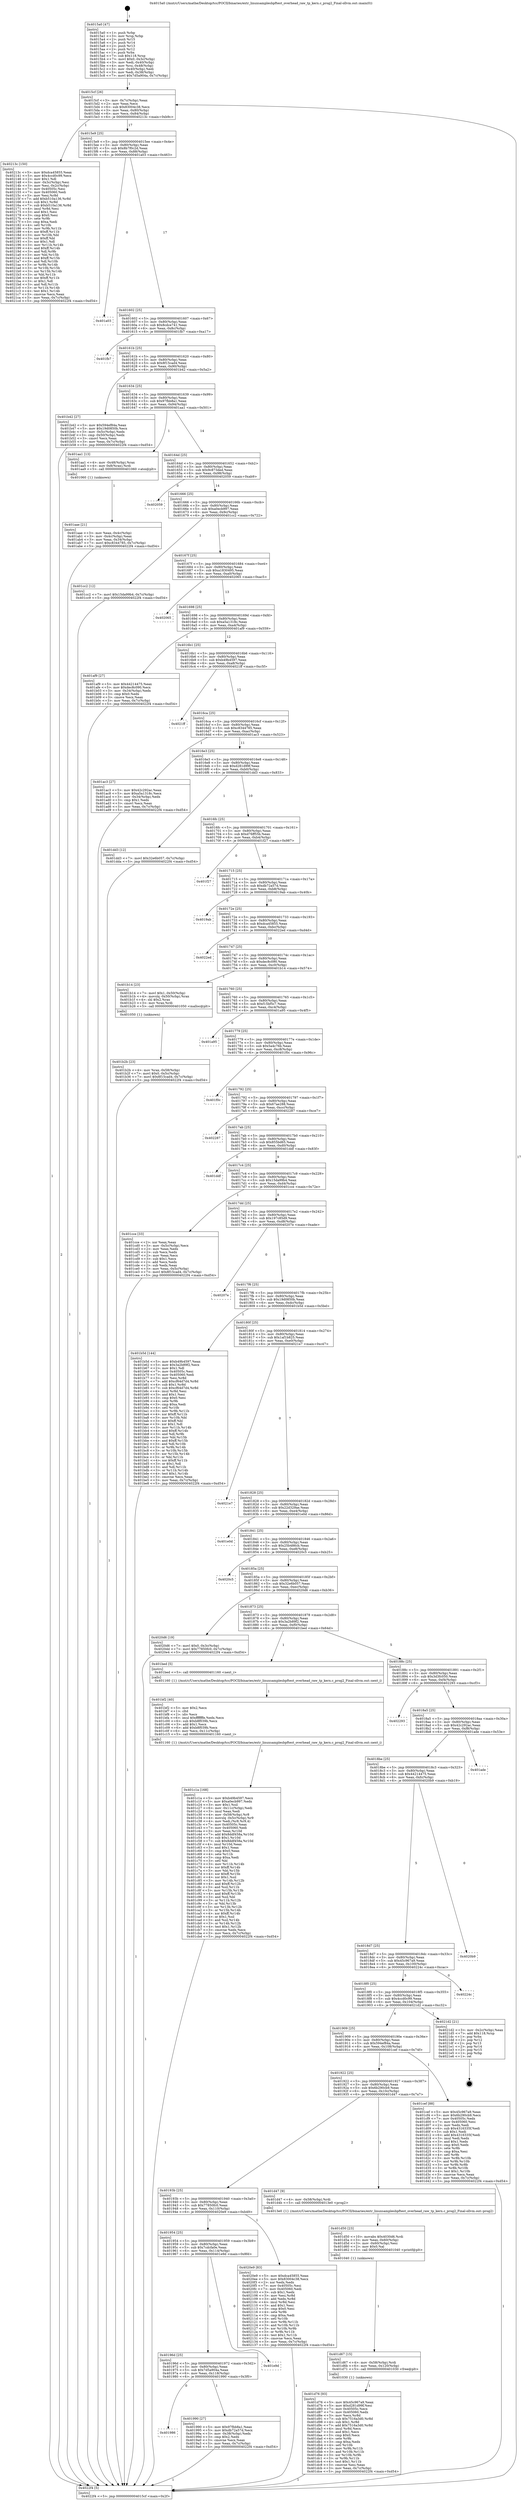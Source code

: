 digraph "0x4015a0" {
  label = "0x4015a0 (/mnt/c/Users/mathe/Desktop/tcc/POCII/binaries/extr_linuxsamplesbpftest_overhead_raw_tp_kern.c_prog2_Final-ollvm.out::main(0))"
  labelloc = "t"
  node[shape=record]

  Entry [label="",width=0.3,height=0.3,shape=circle,fillcolor=black,style=filled]
  "0x4015cf" [label="{
     0x4015cf [26]\l
     | [instrs]\l
     &nbsp;&nbsp;0x4015cf \<+3\>: mov -0x7c(%rbp),%eax\l
     &nbsp;&nbsp;0x4015d2 \<+2\>: mov %eax,%ecx\l
     &nbsp;&nbsp;0x4015d4 \<+6\>: sub $0x83004c38,%ecx\l
     &nbsp;&nbsp;0x4015da \<+3\>: mov %eax,-0x80(%rbp)\l
     &nbsp;&nbsp;0x4015dd \<+6\>: mov %ecx,-0x84(%rbp)\l
     &nbsp;&nbsp;0x4015e3 \<+6\>: je 000000000040213c \<main+0xb9c\>\l
  }"]
  "0x40213c" [label="{
     0x40213c [150]\l
     | [instrs]\l
     &nbsp;&nbsp;0x40213c \<+5\>: mov $0xdca45855,%eax\l
     &nbsp;&nbsp;0x402141 \<+5\>: mov $0x4ccd0c99,%ecx\l
     &nbsp;&nbsp;0x402146 \<+2\>: mov $0x1,%dl\l
     &nbsp;&nbsp;0x402148 \<+3\>: mov -0x3c(%rbp),%esi\l
     &nbsp;&nbsp;0x40214b \<+3\>: mov %esi,-0x2c(%rbp)\l
     &nbsp;&nbsp;0x40214e \<+7\>: mov 0x40505c,%esi\l
     &nbsp;&nbsp;0x402155 \<+7\>: mov 0x405060,%edi\l
     &nbsp;&nbsp;0x40215c \<+3\>: mov %esi,%r8d\l
     &nbsp;&nbsp;0x40215f \<+7\>: add $0xb510a136,%r8d\l
     &nbsp;&nbsp;0x402166 \<+4\>: sub $0x1,%r8d\l
     &nbsp;&nbsp;0x40216a \<+7\>: sub $0xb510a136,%r8d\l
     &nbsp;&nbsp;0x402171 \<+4\>: imul %r8d,%esi\l
     &nbsp;&nbsp;0x402175 \<+3\>: and $0x1,%esi\l
     &nbsp;&nbsp;0x402178 \<+3\>: cmp $0x0,%esi\l
     &nbsp;&nbsp;0x40217b \<+4\>: sete %r9b\l
     &nbsp;&nbsp;0x40217f \<+3\>: cmp $0xa,%edi\l
     &nbsp;&nbsp;0x402182 \<+4\>: setl %r10b\l
     &nbsp;&nbsp;0x402186 \<+3\>: mov %r9b,%r11b\l
     &nbsp;&nbsp;0x402189 \<+4\>: xor $0xff,%r11b\l
     &nbsp;&nbsp;0x40218d \<+3\>: mov %r10b,%bl\l
     &nbsp;&nbsp;0x402190 \<+3\>: xor $0xff,%bl\l
     &nbsp;&nbsp;0x402193 \<+3\>: xor $0x1,%dl\l
     &nbsp;&nbsp;0x402196 \<+3\>: mov %r11b,%r14b\l
     &nbsp;&nbsp;0x402199 \<+4\>: and $0xff,%r14b\l
     &nbsp;&nbsp;0x40219d \<+3\>: and %dl,%r9b\l
     &nbsp;&nbsp;0x4021a0 \<+3\>: mov %bl,%r15b\l
     &nbsp;&nbsp;0x4021a3 \<+4\>: and $0xff,%r15b\l
     &nbsp;&nbsp;0x4021a7 \<+3\>: and %dl,%r10b\l
     &nbsp;&nbsp;0x4021aa \<+3\>: or %r9b,%r14b\l
     &nbsp;&nbsp;0x4021ad \<+3\>: or %r10b,%r15b\l
     &nbsp;&nbsp;0x4021b0 \<+3\>: xor %r15b,%r14b\l
     &nbsp;&nbsp;0x4021b3 \<+3\>: or %bl,%r11b\l
     &nbsp;&nbsp;0x4021b6 \<+4\>: xor $0xff,%r11b\l
     &nbsp;&nbsp;0x4021ba \<+3\>: or $0x1,%dl\l
     &nbsp;&nbsp;0x4021bd \<+3\>: and %dl,%r11b\l
     &nbsp;&nbsp;0x4021c0 \<+3\>: or %r11b,%r14b\l
     &nbsp;&nbsp;0x4021c3 \<+4\>: test $0x1,%r14b\l
     &nbsp;&nbsp;0x4021c7 \<+3\>: cmovne %ecx,%eax\l
     &nbsp;&nbsp;0x4021ca \<+3\>: mov %eax,-0x7c(%rbp)\l
     &nbsp;&nbsp;0x4021cd \<+5\>: jmp 00000000004022f4 \<main+0xd54\>\l
  }"]
  "0x4015e9" [label="{
     0x4015e9 [25]\l
     | [instrs]\l
     &nbsp;&nbsp;0x4015e9 \<+5\>: jmp 00000000004015ee \<main+0x4e\>\l
     &nbsp;&nbsp;0x4015ee \<+3\>: mov -0x80(%rbp),%eax\l
     &nbsp;&nbsp;0x4015f1 \<+5\>: sub $0x8b7f0c2d,%eax\l
     &nbsp;&nbsp;0x4015f6 \<+6\>: mov %eax,-0x88(%rbp)\l
     &nbsp;&nbsp;0x4015fc \<+6\>: je 0000000000401a03 \<main+0x463\>\l
  }"]
  Exit [label="",width=0.3,height=0.3,shape=circle,fillcolor=black,style=filled,peripheries=2]
  "0x401a03" [label="{
     0x401a03\l
  }", style=dashed]
  "0x401602" [label="{
     0x401602 [25]\l
     | [instrs]\l
     &nbsp;&nbsp;0x401602 \<+5\>: jmp 0000000000401607 \<main+0x67\>\l
     &nbsp;&nbsp;0x401607 \<+3\>: mov -0x80(%rbp),%eax\l
     &nbsp;&nbsp;0x40160a \<+5\>: sub $0x8cdce741,%eax\l
     &nbsp;&nbsp;0x40160f \<+6\>: mov %eax,-0x8c(%rbp)\l
     &nbsp;&nbsp;0x401615 \<+6\>: je 0000000000401fb7 \<main+0xa17\>\l
  }"]
  "0x401d76" [label="{
     0x401d76 [93]\l
     | [instrs]\l
     &nbsp;&nbsp;0x401d76 \<+5\>: mov $0x45c967a9,%eax\l
     &nbsp;&nbsp;0x401d7b \<+5\>: mov $0xd281d99f,%esi\l
     &nbsp;&nbsp;0x401d80 \<+7\>: mov 0x40505c,%ecx\l
     &nbsp;&nbsp;0x401d87 \<+7\>: mov 0x405060,%edx\l
     &nbsp;&nbsp;0x401d8e \<+3\>: mov %ecx,%r8d\l
     &nbsp;&nbsp;0x401d91 \<+7\>: sub $0x7516a3d0,%r8d\l
     &nbsp;&nbsp;0x401d98 \<+4\>: sub $0x1,%r8d\l
     &nbsp;&nbsp;0x401d9c \<+7\>: add $0x7516a3d0,%r8d\l
     &nbsp;&nbsp;0x401da3 \<+4\>: imul %r8d,%ecx\l
     &nbsp;&nbsp;0x401da7 \<+3\>: and $0x1,%ecx\l
     &nbsp;&nbsp;0x401daa \<+3\>: cmp $0x0,%ecx\l
     &nbsp;&nbsp;0x401dad \<+4\>: sete %r9b\l
     &nbsp;&nbsp;0x401db1 \<+3\>: cmp $0xa,%edx\l
     &nbsp;&nbsp;0x401db4 \<+4\>: setl %r10b\l
     &nbsp;&nbsp;0x401db8 \<+3\>: mov %r9b,%r11b\l
     &nbsp;&nbsp;0x401dbb \<+3\>: and %r10b,%r11b\l
     &nbsp;&nbsp;0x401dbe \<+3\>: xor %r10b,%r9b\l
     &nbsp;&nbsp;0x401dc1 \<+3\>: or %r9b,%r11b\l
     &nbsp;&nbsp;0x401dc4 \<+4\>: test $0x1,%r11b\l
     &nbsp;&nbsp;0x401dc8 \<+3\>: cmovne %esi,%eax\l
     &nbsp;&nbsp;0x401dcb \<+3\>: mov %eax,-0x7c(%rbp)\l
     &nbsp;&nbsp;0x401dce \<+5\>: jmp 00000000004022f4 \<main+0xd54\>\l
  }"]
  "0x401fb7" [label="{
     0x401fb7\l
  }", style=dashed]
  "0x40161b" [label="{
     0x40161b [25]\l
     | [instrs]\l
     &nbsp;&nbsp;0x40161b \<+5\>: jmp 0000000000401620 \<main+0x80\>\l
     &nbsp;&nbsp;0x401620 \<+3\>: mov -0x80(%rbp),%eax\l
     &nbsp;&nbsp;0x401623 \<+5\>: sub $0x8f15cad4,%eax\l
     &nbsp;&nbsp;0x401628 \<+6\>: mov %eax,-0x90(%rbp)\l
     &nbsp;&nbsp;0x40162e \<+6\>: je 0000000000401b42 \<main+0x5a2\>\l
  }"]
  "0x401d67" [label="{
     0x401d67 [15]\l
     | [instrs]\l
     &nbsp;&nbsp;0x401d67 \<+4\>: mov -0x58(%rbp),%rdi\l
     &nbsp;&nbsp;0x401d6b \<+6\>: mov %eax,-0x120(%rbp)\l
     &nbsp;&nbsp;0x401d71 \<+5\>: call 0000000000401030 \<free@plt\>\l
     | [calls]\l
     &nbsp;&nbsp;0x401030 \{1\} (unknown)\l
  }"]
  "0x401b42" [label="{
     0x401b42 [27]\l
     | [instrs]\l
     &nbsp;&nbsp;0x401b42 \<+5\>: mov $0x594ef84a,%eax\l
     &nbsp;&nbsp;0x401b47 \<+5\>: mov $0x19d0850b,%ecx\l
     &nbsp;&nbsp;0x401b4c \<+3\>: mov -0x5c(%rbp),%edx\l
     &nbsp;&nbsp;0x401b4f \<+3\>: cmp -0x50(%rbp),%edx\l
     &nbsp;&nbsp;0x401b52 \<+3\>: cmovl %ecx,%eax\l
     &nbsp;&nbsp;0x401b55 \<+3\>: mov %eax,-0x7c(%rbp)\l
     &nbsp;&nbsp;0x401b58 \<+5\>: jmp 00000000004022f4 \<main+0xd54\>\l
  }"]
  "0x401634" [label="{
     0x401634 [25]\l
     | [instrs]\l
     &nbsp;&nbsp;0x401634 \<+5\>: jmp 0000000000401639 \<main+0x99\>\l
     &nbsp;&nbsp;0x401639 \<+3\>: mov -0x80(%rbp),%eax\l
     &nbsp;&nbsp;0x40163c \<+5\>: sub $0x97fbb8a1,%eax\l
     &nbsp;&nbsp;0x401641 \<+6\>: mov %eax,-0x94(%rbp)\l
     &nbsp;&nbsp;0x401647 \<+6\>: je 0000000000401aa1 \<main+0x501\>\l
  }"]
  "0x401d50" [label="{
     0x401d50 [23]\l
     | [instrs]\l
     &nbsp;&nbsp;0x401d50 \<+10\>: movabs $0x4030d6,%rdi\l
     &nbsp;&nbsp;0x401d5a \<+3\>: mov %eax,-0x60(%rbp)\l
     &nbsp;&nbsp;0x401d5d \<+3\>: mov -0x60(%rbp),%esi\l
     &nbsp;&nbsp;0x401d60 \<+2\>: mov $0x0,%al\l
     &nbsp;&nbsp;0x401d62 \<+5\>: call 0000000000401040 \<printf@plt\>\l
     | [calls]\l
     &nbsp;&nbsp;0x401040 \{1\} (unknown)\l
  }"]
  "0x401aa1" [label="{
     0x401aa1 [13]\l
     | [instrs]\l
     &nbsp;&nbsp;0x401aa1 \<+4\>: mov -0x48(%rbp),%rax\l
     &nbsp;&nbsp;0x401aa5 \<+4\>: mov 0x8(%rax),%rdi\l
     &nbsp;&nbsp;0x401aa9 \<+5\>: call 0000000000401060 \<atoi@plt\>\l
     | [calls]\l
     &nbsp;&nbsp;0x401060 \{1\} (unknown)\l
  }"]
  "0x40164d" [label="{
     0x40164d [25]\l
     | [instrs]\l
     &nbsp;&nbsp;0x40164d \<+5\>: jmp 0000000000401652 \<main+0xb2\>\l
     &nbsp;&nbsp;0x401652 \<+3\>: mov -0x80(%rbp),%eax\l
     &nbsp;&nbsp;0x401655 \<+5\>: sub $0x9c873ded,%eax\l
     &nbsp;&nbsp;0x40165a \<+6\>: mov %eax,-0x98(%rbp)\l
     &nbsp;&nbsp;0x401660 \<+6\>: je 0000000000402059 \<main+0xab9\>\l
  }"]
  "0x401c1a" [label="{
     0x401c1a [168]\l
     | [instrs]\l
     &nbsp;&nbsp;0x401c1a \<+5\>: mov $0xb49b4597,%ecx\l
     &nbsp;&nbsp;0x401c1f \<+5\>: mov $0xa0ecb997,%edx\l
     &nbsp;&nbsp;0x401c24 \<+3\>: mov $0x1,%sil\l
     &nbsp;&nbsp;0x401c27 \<+6\>: mov -0x11c(%rbp),%edi\l
     &nbsp;&nbsp;0x401c2d \<+3\>: imul %eax,%edi\l
     &nbsp;&nbsp;0x401c30 \<+4\>: mov -0x58(%rbp),%r8\l
     &nbsp;&nbsp;0x401c34 \<+4\>: movslq -0x5c(%rbp),%r9\l
     &nbsp;&nbsp;0x401c38 \<+4\>: mov %edi,(%r8,%r9,4)\l
     &nbsp;&nbsp;0x401c3c \<+7\>: mov 0x40505c,%eax\l
     &nbsp;&nbsp;0x401c43 \<+7\>: mov 0x405060,%edi\l
     &nbsp;&nbsp;0x401c4a \<+3\>: mov %eax,%r10d\l
     &nbsp;&nbsp;0x401c4d \<+7\>: add $0x8ddf458a,%r10d\l
     &nbsp;&nbsp;0x401c54 \<+4\>: sub $0x1,%r10d\l
     &nbsp;&nbsp;0x401c58 \<+7\>: sub $0x8ddf458a,%r10d\l
     &nbsp;&nbsp;0x401c5f \<+4\>: imul %r10d,%eax\l
     &nbsp;&nbsp;0x401c63 \<+3\>: and $0x1,%eax\l
     &nbsp;&nbsp;0x401c66 \<+3\>: cmp $0x0,%eax\l
     &nbsp;&nbsp;0x401c69 \<+4\>: sete %r11b\l
     &nbsp;&nbsp;0x401c6d \<+3\>: cmp $0xa,%edi\l
     &nbsp;&nbsp;0x401c70 \<+3\>: setl %bl\l
     &nbsp;&nbsp;0x401c73 \<+3\>: mov %r11b,%r14b\l
     &nbsp;&nbsp;0x401c76 \<+4\>: xor $0xff,%r14b\l
     &nbsp;&nbsp;0x401c7a \<+3\>: mov %bl,%r15b\l
     &nbsp;&nbsp;0x401c7d \<+4\>: xor $0xff,%r15b\l
     &nbsp;&nbsp;0x401c81 \<+4\>: xor $0x1,%sil\l
     &nbsp;&nbsp;0x401c85 \<+3\>: mov %r14b,%r12b\l
     &nbsp;&nbsp;0x401c88 \<+4\>: and $0xff,%r12b\l
     &nbsp;&nbsp;0x401c8c \<+3\>: and %sil,%r11b\l
     &nbsp;&nbsp;0x401c8f \<+3\>: mov %r15b,%r13b\l
     &nbsp;&nbsp;0x401c92 \<+4\>: and $0xff,%r13b\l
     &nbsp;&nbsp;0x401c96 \<+3\>: and %sil,%bl\l
     &nbsp;&nbsp;0x401c99 \<+3\>: or %r11b,%r12b\l
     &nbsp;&nbsp;0x401c9c \<+3\>: or %bl,%r13b\l
     &nbsp;&nbsp;0x401c9f \<+3\>: xor %r13b,%r12b\l
     &nbsp;&nbsp;0x401ca2 \<+3\>: or %r15b,%r14b\l
     &nbsp;&nbsp;0x401ca5 \<+4\>: xor $0xff,%r14b\l
     &nbsp;&nbsp;0x401ca9 \<+4\>: or $0x1,%sil\l
     &nbsp;&nbsp;0x401cad \<+3\>: and %sil,%r14b\l
     &nbsp;&nbsp;0x401cb0 \<+3\>: or %r14b,%r12b\l
     &nbsp;&nbsp;0x401cb3 \<+4\>: test $0x1,%r12b\l
     &nbsp;&nbsp;0x401cb7 \<+3\>: cmovne %edx,%ecx\l
     &nbsp;&nbsp;0x401cba \<+3\>: mov %ecx,-0x7c(%rbp)\l
     &nbsp;&nbsp;0x401cbd \<+5\>: jmp 00000000004022f4 \<main+0xd54\>\l
  }"]
  "0x402059" [label="{
     0x402059\l
  }", style=dashed]
  "0x401666" [label="{
     0x401666 [25]\l
     | [instrs]\l
     &nbsp;&nbsp;0x401666 \<+5\>: jmp 000000000040166b \<main+0xcb\>\l
     &nbsp;&nbsp;0x40166b \<+3\>: mov -0x80(%rbp),%eax\l
     &nbsp;&nbsp;0x40166e \<+5\>: sub $0xa0ecb997,%eax\l
     &nbsp;&nbsp;0x401673 \<+6\>: mov %eax,-0x9c(%rbp)\l
     &nbsp;&nbsp;0x401679 \<+6\>: je 0000000000401cc2 \<main+0x722\>\l
  }"]
  "0x401bf2" [label="{
     0x401bf2 [40]\l
     | [instrs]\l
     &nbsp;&nbsp;0x401bf2 \<+5\>: mov $0x2,%ecx\l
     &nbsp;&nbsp;0x401bf7 \<+1\>: cltd\l
     &nbsp;&nbsp;0x401bf8 \<+2\>: idiv %ecx\l
     &nbsp;&nbsp;0x401bfa \<+6\>: imul $0xfffffffe,%edx,%ecx\l
     &nbsp;&nbsp;0x401c00 \<+6\>: sub $0xb8f039b,%ecx\l
     &nbsp;&nbsp;0x401c06 \<+3\>: add $0x1,%ecx\l
     &nbsp;&nbsp;0x401c09 \<+6\>: add $0xb8f039b,%ecx\l
     &nbsp;&nbsp;0x401c0f \<+6\>: mov %ecx,-0x11c(%rbp)\l
     &nbsp;&nbsp;0x401c15 \<+5\>: call 0000000000401160 \<next_i\>\l
     | [calls]\l
     &nbsp;&nbsp;0x401160 \{1\} (/mnt/c/Users/mathe/Desktop/tcc/POCII/binaries/extr_linuxsamplesbpftest_overhead_raw_tp_kern.c_prog2_Final-ollvm.out::next_i)\l
  }"]
  "0x401cc2" [label="{
     0x401cc2 [12]\l
     | [instrs]\l
     &nbsp;&nbsp;0x401cc2 \<+7\>: movl $0x15da99b4,-0x7c(%rbp)\l
     &nbsp;&nbsp;0x401cc9 \<+5\>: jmp 00000000004022f4 \<main+0xd54\>\l
  }"]
  "0x40167f" [label="{
     0x40167f [25]\l
     | [instrs]\l
     &nbsp;&nbsp;0x40167f \<+5\>: jmp 0000000000401684 \<main+0xe4\>\l
     &nbsp;&nbsp;0x401684 \<+3\>: mov -0x80(%rbp),%eax\l
     &nbsp;&nbsp;0x401687 \<+5\>: sub $0xa1830495,%eax\l
     &nbsp;&nbsp;0x40168c \<+6\>: mov %eax,-0xa0(%rbp)\l
     &nbsp;&nbsp;0x401692 \<+6\>: je 0000000000402065 \<main+0xac5\>\l
  }"]
  "0x401b2b" [label="{
     0x401b2b [23]\l
     | [instrs]\l
     &nbsp;&nbsp;0x401b2b \<+4\>: mov %rax,-0x58(%rbp)\l
     &nbsp;&nbsp;0x401b2f \<+7\>: movl $0x0,-0x5c(%rbp)\l
     &nbsp;&nbsp;0x401b36 \<+7\>: movl $0x8f15cad4,-0x7c(%rbp)\l
     &nbsp;&nbsp;0x401b3d \<+5\>: jmp 00000000004022f4 \<main+0xd54\>\l
  }"]
  "0x402065" [label="{
     0x402065\l
  }", style=dashed]
  "0x401698" [label="{
     0x401698 [25]\l
     | [instrs]\l
     &nbsp;&nbsp;0x401698 \<+5\>: jmp 000000000040169d \<main+0xfd\>\l
     &nbsp;&nbsp;0x40169d \<+3\>: mov -0x80(%rbp),%eax\l
     &nbsp;&nbsp;0x4016a0 \<+5\>: sub $0xa5a1318c,%eax\l
     &nbsp;&nbsp;0x4016a5 \<+6\>: mov %eax,-0xa4(%rbp)\l
     &nbsp;&nbsp;0x4016ab \<+6\>: je 0000000000401af9 \<main+0x559\>\l
  }"]
  "0x401aae" [label="{
     0x401aae [21]\l
     | [instrs]\l
     &nbsp;&nbsp;0x401aae \<+3\>: mov %eax,-0x4c(%rbp)\l
     &nbsp;&nbsp;0x401ab1 \<+3\>: mov -0x4c(%rbp),%eax\l
     &nbsp;&nbsp;0x401ab4 \<+3\>: mov %eax,-0x34(%rbp)\l
     &nbsp;&nbsp;0x401ab7 \<+7\>: movl $0xc8344785,-0x7c(%rbp)\l
     &nbsp;&nbsp;0x401abe \<+5\>: jmp 00000000004022f4 \<main+0xd54\>\l
  }"]
  "0x401af9" [label="{
     0x401af9 [27]\l
     | [instrs]\l
     &nbsp;&nbsp;0x401af9 \<+5\>: mov $0x44214475,%eax\l
     &nbsp;&nbsp;0x401afe \<+5\>: mov $0xdec8c090,%ecx\l
     &nbsp;&nbsp;0x401b03 \<+3\>: mov -0x34(%rbp),%edx\l
     &nbsp;&nbsp;0x401b06 \<+3\>: cmp $0x0,%edx\l
     &nbsp;&nbsp;0x401b09 \<+3\>: cmove %ecx,%eax\l
     &nbsp;&nbsp;0x401b0c \<+3\>: mov %eax,-0x7c(%rbp)\l
     &nbsp;&nbsp;0x401b0f \<+5\>: jmp 00000000004022f4 \<main+0xd54\>\l
  }"]
  "0x4016b1" [label="{
     0x4016b1 [25]\l
     | [instrs]\l
     &nbsp;&nbsp;0x4016b1 \<+5\>: jmp 00000000004016b6 \<main+0x116\>\l
     &nbsp;&nbsp;0x4016b6 \<+3\>: mov -0x80(%rbp),%eax\l
     &nbsp;&nbsp;0x4016b9 \<+5\>: sub $0xb49b4597,%eax\l
     &nbsp;&nbsp;0x4016be \<+6\>: mov %eax,-0xa8(%rbp)\l
     &nbsp;&nbsp;0x4016c4 \<+6\>: je 00000000004021ff \<main+0xc5f\>\l
  }"]
  "0x4015a0" [label="{
     0x4015a0 [47]\l
     | [instrs]\l
     &nbsp;&nbsp;0x4015a0 \<+1\>: push %rbp\l
     &nbsp;&nbsp;0x4015a1 \<+3\>: mov %rsp,%rbp\l
     &nbsp;&nbsp;0x4015a4 \<+2\>: push %r15\l
     &nbsp;&nbsp;0x4015a6 \<+2\>: push %r14\l
     &nbsp;&nbsp;0x4015a8 \<+2\>: push %r13\l
     &nbsp;&nbsp;0x4015aa \<+2\>: push %r12\l
     &nbsp;&nbsp;0x4015ac \<+1\>: push %rbx\l
     &nbsp;&nbsp;0x4015ad \<+7\>: sub $0x118,%rsp\l
     &nbsp;&nbsp;0x4015b4 \<+7\>: movl $0x0,-0x3c(%rbp)\l
     &nbsp;&nbsp;0x4015bb \<+3\>: mov %edi,-0x40(%rbp)\l
     &nbsp;&nbsp;0x4015be \<+4\>: mov %rsi,-0x48(%rbp)\l
     &nbsp;&nbsp;0x4015c2 \<+3\>: mov -0x40(%rbp),%edi\l
     &nbsp;&nbsp;0x4015c5 \<+3\>: mov %edi,-0x38(%rbp)\l
     &nbsp;&nbsp;0x4015c8 \<+7\>: movl $0x7d5a904a,-0x7c(%rbp)\l
  }"]
  "0x4021ff" [label="{
     0x4021ff\l
  }", style=dashed]
  "0x4016ca" [label="{
     0x4016ca [25]\l
     | [instrs]\l
     &nbsp;&nbsp;0x4016ca \<+5\>: jmp 00000000004016cf \<main+0x12f\>\l
     &nbsp;&nbsp;0x4016cf \<+3\>: mov -0x80(%rbp),%eax\l
     &nbsp;&nbsp;0x4016d2 \<+5\>: sub $0xc8344785,%eax\l
     &nbsp;&nbsp;0x4016d7 \<+6\>: mov %eax,-0xac(%rbp)\l
     &nbsp;&nbsp;0x4016dd \<+6\>: je 0000000000401ac3 \<main+0x523\>\l
  }"]
  "0x4022f4" [label="{
     0x4022f4 [5]\l
     | [instrs]\l
     &nbsp;&nbsp;0x4022f4 \<+5\>: jmp 00000000004015cf \<main+0x2f\>\l
  }"]
  "0x401ac3" [label="{
     0x401ac3 [27]\l
     | [instrs]\l
     &nbsp;&nbsp;0x401ac3 \<+5\>: mov $0x42c292ac,%eax\l
     &nbsp;&nbsp;0x401ac8 \<+5\>: mov $0xa5a1318c,%ecx\l
     &nbsp;&nbsp;0x401acd \<+3\>: mov -0x34(%rbp),%edx\l
     &nbsp;&nbsp;0x401ad0 \<+3\>: cmp $0x1,%edx\l
     &nbsp;&nbsp;0x401ad3 \<+3\>: cmovl %ecx,%eax\l
     &nbsp;&nbsp;0x401ad6 \<+3\>: mov %eax,-0x7c(%rbp)\l
     &nbsp;&nbsp;0x401ad9 \<+5\>: jmp 00000000004022f4 \<main+0xd54\>\l
  }"]
  "0x4016e3" [label="{
     0x4016e3 [25]\l
     | [instrs]\l
     &nbsp;&nbsp;0x4016e3 \<+5\>: jmp 00000000004016e8 \<main+0x148\>\l
     &nbsp;&nbsp;0x4016e8 \<+3\>: mov -0x80(%rbp),%eax\l
     &nbsp;&nbsp;0x4016eb \<+5\>: sub $0xd281d99f,%eax\l
     &nbsp;&nbsp;0x4016f0 \<+6\>: mov %eax,-0xb0(%rbp)\l
     &nbsp;&nbsp;0x4016f6 \<+6\>: je 0000000000401dd3 \<main+0x833\>\l
  }"]
  "0x401986" [label="{
     0x401986\l
  }", style=dashed]
  "0x401dd3" [label="{
     0x401dd3 [12]\l
     | [instrs]\l
     &nbsp;&nbsp;0x401dd3 \<+7\>: movl $0x32e6b057,-0x7c(%rbp)\l
     &nbsp;&nbsp;0x401dda \<+5\>: jmp 00000000004022f4 \<main+0xd54\>\l
  }"]
  "0x4016fc" [label="{
     0x4016fc [25]\l
     | [instrs]\l
     &nbsp;&nbsp;0x4016fc \<+5\>: jmp 0000000000401701 \<main+0x161\>\l
     &nbsp;&nbsp;0x401701 \<+3\>: mov -0x80(%rbp),%eax\l
     &nbsp;&nbsp;0x401704 \<+5\>: sub $0xd76ff55b,%eax\l
     &nbsp;&nbsp;0x401709 \<+6\>: mov %eax,-0xb4(%rbp)\l
     &nbsp;&nbsp;0x40170f \<+6\>: je 0000000000401f27 \<main+0x987\>\l
  }"]
  "0x401990" [label="{
     0x401990 [27]\l
     | [instrs]\l
     &nbsp;&nbsp;0x401990 \<+5\>: mov $0x97fbb8a1,%eax\l
     &nbsp;&nbsp;0x401995 \<+5\>: mov $0xdb72a57d,%ecx\l
     &nbsp;&nbsp;0x40199a \<+3\>: mov -0x38(%rbp),%edx\l
     &nbsp;&nbsp;0x40199d \<+3\>: cmp $0x2,%edx\l
     &nbsp;&nbsp;0x4019a0 \<+3\>: cmovne %ecx,%eax\l
     &nbsp;&nbsp;0x4019a3 \<+3\>: mov %eax,-0x7c(%rbp)\l
     &nbsp;&nbsp;0x4019a6 \<+5\>: jmp 00000000004022f4 \<main+0xd54\>\l
  }"]
  "0x401f27" [label="{
     0x401f27\l
  }", style=dashed]
  "0x401715" [label="{
     0x401715 [25]\l
     | [instrs]\l
     &nbsp;&nbsp;0x401715 \<+5\>: jmp 000000000040171a \<main+0x17a\>\l
     &nbsp;&nbsp;0x40171a \<+3\>: mov -0x80(%rbp),%eax\l
     &nbsp;&nbsp;0x40171d \<+5\>: sub $0xdb72a57d,%eax\l
     &nbsp;&nbsp;0x401722 \<+6\>: mov %eax,-0xb8(%rbp)\l
     &nbsp;&nbsp;0x401728 \<+6\>: je 00000000004019ab \<main+0x40b\>\l
  }"]
  "0x40196d" [label="{
     0x40196d [25]\l
     | [instrs]\l
     &nbsp;&nbsp;0x40196d \<+5\>: jmp 0000000000401972 \<main+0x3d2\>\l
     &nbsp;&nbsp;0x401972 \<+3\>: mov -0x80(%rbp),%eax\l
     &nbsp;&nbsp;0x401975 \<+5\>: sub $0x7d5a904a,%eax\l
     &nbsp;&nbsp;0x40197a \<+6\>: mov %eax,-0x118(%rbp)\l
     &nbsp;&nbsp;0x401980 \<+6\>: je 0000000000401990 \<main+0x3f0\>\l
  }"]
  "0x4019ab" [label="{
     0x4019ab\l
  }", style=dashed]
  "0x40172e" [label="{
     0x40172e [25]\l
     | [instrs]\l
     &nbsp;&nbsp;0x40172e \<+5\>: jmp 0000000000401733 \<main+0x193\>\l
     &nbsp;&nbsp;0x401733 \<+3\>: mov -0x80(%rbp),%eax\l
     &nbsp;&nbsp;0x401736 \<+5\>: sub $0xdca45855,%eax\l
     &nbsp;&nbsp;0x40173b \<+6\>: mov %eax,-0xbc(%rbp)\l
     &nbsp;&nbsp;0x401741 \<+6\>: je 00000000004022ed \<main+0xd4d\>\l
  }"]
  "0x401e9d" [label="{
     0x401e9d\l
  }", style=dashed]
  "0x4022ed" [label="{
     0x4022ed\l
  }", style=dashed]
  "0x401747" [label="{
     0x401747 [25]\l
     | [instrs]\l
     &nbsp;&nbsp;0x401747 \<+5\>: jmp 000000000040174c \<main+0x1ac\>\l
     &nbsp;&nbsp;0x40174c \<+3\>: mov -0x80(%rbp),%eax\l
     &nbsp;&nbsp;0x40174f \<+5\>: sub $0xdec8c090,%eax\l
     &nbsp;&nbsp;0x401754 \<+6\>: mov %eax,-0xc0(%rbp)\l
     &nbsp;&nbsp;0x40175a \<+6\>: je 0000000000401b14 \<main+0x574\>\l
  }"]
  "0x401954" [label="{
     0x401954 [25]\l
     | [instrs]\l
     &nbsp;&nbsp;0x401954 \<+5\>: jmp 0000000000401959 \<main+0x3b9\>\l
     &nbsp;&nbsp;0x401959 \<+3\>: mov -0x80(%rbp),%eax\l
     &nbsp;&nbsp;0x40195c \<+5\>: sub $0x7cdcfa0e,%eax\l
     &nbsp;&nbsp;0x401961 \<+6\>: mov %eax,-0x114(%rbp)\l
     &nbsp;&nbsp;0x401967 \<+6\>: je 0000000000401e9d \<main+0x8fd\>\l
  }"]
  "0x401b14" [label="{
     0x401b14 [23]\l
     | [instrs]\l
     &nbsp;&nbsp;0x401b14 \<+7\>: movl $0x1,-0x50(%rbp)\l
     &nbsp;&nbsp;0x401b1b \<+4\>: movslq -0x50(%rbp),%rax\l
     &nbsp;&nbsp;0x401b1f \<+4\>: shl $0x2,%rax\l
     &nbsp;&nbsp;0x401b23 \<+3\>: mov %rax,%rdi\l
     &nbsp;&nbsp;0x401b26 \<+5\>: call 0000000000401050 \<malloc@plt\>\l
     | [calls]\l
     &nbsp;&nbsp;0x401050 \{1\} (unknown)\l
  }"]
  "0x401760" [label="{
     0x401760 [25]\l
     | [instrs]\l
     &nbsp;&nbsp;0x401760 \<+5\>: jmp 0000000000401765 \<main+0x1c5\>\l
     &nbsp;&nbsp;0x401765 \<+3\>: mov -0x80(%rbp),%eax\l
     &nbsp;&nbsp;0x401768 \<+5\>: sub $0xf15bf5c7,%eax\l
     &nbsp;&nbsp;0x40176d \<+6\>: mov %eax,-0xc4(%rbp)\l
     &nbsp;&nbsp;0x401773 \<+6\>: je 0000000000401a95 \<main+0x4f5\>\l
  }"]
  "0x4020e9" [label="{
     0x4020e9 [83]\l
     | [instrs]\l
     &nbsp;&nbsp;0x4020e9 \<+5\>: mov $0xdca45855,%eax\l
     &nbsp;&nbsp;0x4020ee \<+5\>: mov $0x83004c38,%ecx\l
     &nbsp;&nbsp;0x4020f3 \<+2\>: xor %edx,%edx\l
     &nbsp;&nbsp;0x4020f5 \<+7\>: mov 0x40505c,%esi\l
     &nbsp;&nbsp;0x4020fc \<+7\>: mov 0x405060,%edi\l
     &nbsp;&nbsp;0x402103 \<+3\>: sub $0x1,%edx\l
     &nbsp;&nbsp;0x402106 \<+3\>: mov %esi,%r8d\l
     &nbsp;&nbsp;0x402109 \<+3\>: add %edx,%r8d\l
     &nbsp;&nbsp;0x40210c \<+4\>: imul %r8d,%esi\l
     &nbsp;&nbsp;0x402110 \<+3\>: and $0x1,%esi\l
     &nbsp;&nbsp;0x402113 \<+3\>: cmp $0x0,%esi\l
     &nbsp;&nbsp;0x402116 \<+4\>: sete %r9b\l
     &nbsp;&nbsp;0x40211a \<+3\>: cmp $0xa,%edi\l
     &nbsp;&nbsp;0x40211d \<+4\>: setl %r10b\l
     &nbsp;&nbsp;0x402121 \<+3\>: mov %r9b,%r11b\l
     &nbsp;&nbsp;0x402124 \<+3\>: and %r10b,%r11b\l
     &nbsp;&nbsp;0x402127 \<+3\>: xor %r10b,%r9b\l
     &nbsp;&nbsp;0x40212a \<+3\>: or %r9b,%r11b\l
     &nbsp;&nbsp;0x40212d \<+4\>: test $0x1,%r11b\l
     &nbsp;&nbsp;0x402131 \<+3\>: cmovne %ecx,%eax\l
     &nbsp;&nbsp;0x402134 \<+3\>: mov %eax,-0x7c(%rbp)\l
     &nbsp;&nbsp;0x402137 \<+5\>: jmp 00000000004022f4 \<main+0xd54\>\l
  }"]
  "0x401a95" [label="{
     0x401a95\l
  }", style=dashed]
  "0x401779" [label="{
     0x401779 [25]\l
     | [instrs]\l
     &nbsp;&nbsp;0x401779 \<+5\>: jmp 000000000040177e \<main+0x1de\>\l
     &nbsp;&nbsp;0x40177e \<+3\>: mov -0x80(%rbp),%eax\l
     &nbsp;&nbsp;0x401781 \<+5\>: sub $0x5a4c76b,%eax\l
     &nbsp;&nbsp;0x401786 \<+6\>: mov %eax,-0xc8(%rbp)\l
     &nbsp;&nbsp;0x40178c \<+6\>: je 0000000000401f0c \<main+0x96c\>\l
  }"]
  "0x40193b" [label="{
     0x40193b [25]\l
     | [instrs]\l
     &nbsp;&nbsp;0x40193b \<+5\>: jmp 0000000000401940 \<main+0x3a0\>\l
     &nbsp;&nbsp;0x401940 \<+3\>: mov -0x80(%rbp),%eax\l
     &nbsp;&nbsp;0x401943 \<+5\>: sub $0x77850fc0,%eax\l
     &nbsp;&nbsp;0x401948 \<+6\>: mov %eax,-0x110(%rbp)\l
     &nbsp;&nbsp;0x40194e \<+6\>: je 00000000004020e9 \<main+0xb49\>\l
  }"]
  "0x401f0c" [label="{
     0x401f0c\l
  }", style=dashed]
  "0x401792" [label="{
     0x401792 [25]\l
     | [instrs]\l
     &nbsp;&nbsp;0x401792 \<+5\>: jmp 0000000000401797 \<main+0x1f7\>\l
     &nbsp;&nbsp;0x401797 \<+3\>: mov -0x80(%rbp),%eax\l
     &nbsp;&nbsp;0x40179a \<+5\>: sub $0x67ae288,%eax\l
     &nbsp;&nbsp;0x40179f \<+6\>: mov %eax,-0xcc(%rbp)\l
     &nbsp;&nbsp;0x4017a5 \<+6\>: je 0000000000402287 \<main+0xce7\>\l
  }"]
  "0x401d47" [label="{
     0x401d47 [9]\l
     | [instrs]\l
     &nbsp;&nbsp;0x401d47 \<+4\>: mov -0x58(%rbp),%rdi\l
     &nbsp;&nbsp;0x401d4b \<+5\>: call 00000000004013e0 \<prog2\>\l
     | [calls]\l
     &nbsp;&nbsp;0x4013e0 \{1\} (/mnt/c/Users/mathe/Desktop/tcc/POCII/binaries/extr_linuxsamplesbpftest_overhead_raw_tp_kern.c_prog2_Final-ollvm.out::prog2)\l
  }"]
  "0x402287" [label="{
     0x402287\l
  }", style=dashed]
  "0x4017ab" [label="{
     0x4017ab [25]\l
     | [instrs]\l
     &nbsp;&nbsp;0x4017ab \<+5\>: jmp 00000000004017b0 \<main+0x210\>\l
     &nbsp;&nbsp;0x4017b0 \<+3\>: mov -0x80(%rbp),%eax\l
     &nbsp;&nbsp;0x4017b3 \<+5\>: sub $0x855bd65,%eax\l
     &nbsp;&nbsp;0x4017b8 \<+6\>: mov %eax,-0xd0(%rbp)\l
     &nbsp;&nbsp;0x4017be \<+6\>: je 0000000000401ddf \<main+0x83f\>\l
  }"]
  "0x401922" [label="{
     0x401922 [25]\l
     | [instrs]\l
     &nbsp;&nbsp;0x401922 \<+5\>: jmp 0000000000401927 \<main+0x387\>\l
     &nbsp;&nbsp;0x401927 \<+3\>: mov -0x80(%rbp),%eax\l
     &nbsp;&nbsp;0x40192a \<+5\>: sub $0x6b290cb9,%eax\l
     &nbsp;&nbsp;0x40192f \<+6\>: mov %eax,-0x10c(%rbp)\l
     &nbsp;&nbsp;0x401935 \<+6\>: je 0000000000401d47 \<main+0x7a7\>\l
  }"]
  "0x401ddf" [label="{
     0x401ddf\l
  }", style=dashed]
  "0x4017c4" [label="{
     0x4017c4 [25]\l
     | [instrs]\l
     &nbsp;&nbsp;0x4017c4 \<+5\>: jmp 00000000004017c9 \<main+0x229\>\l
     &nbsp;&nbsp;0x4017c9 \<+3\>: mov -0x80(%rbp),%eax\l
     &nbsp;&nbsp;0x4017cc \<+5\>: sub $0x15da99b4,%eax\l
     &nbsp;&nbsp;0x4017d1 \<+6\>: mov %eax,-0xd4(%rbp)\l
     &nbsp;&nbsp;0x4017d7 \<+6\>: je 0000000000401cce \<main+0x72e\>\l
  }"]
  "0x401cef" [label="{
     0x401cef [88]\l
     | [instrs]\l
     &nbsp;&nbsp;0x401cef \<+5\>: mov $0x45c967a9,%eax\l
     &nbsp;&nbsp;0x401cf4 \<+5\>: mov $0x6b290cb9,%ecx\l
     &nbsp;&nbsp;0x401cf9 \<+7\>: mov 0x40505c,%edx\l
     &nbsp;&nbsp;0x401d00 \<+7\>: mov 0x405060,%esi\l
     &nbsp;&nbsp;0x401d07 \<+2\>: mov %edx,%edi\l
     &nbsp;&nbsp;0x401d09 \<+6\>: sub $0x4316335f,%edi\l
     &nbsp;&nbsp;0x401d0f \<+3\>: sub $0x1,%edi\l
     &nbsp;&nbsp;0x401d12 \<+6\>: add $0x4316335f,%edi\l
     &nbsp;&nbsp;0x401d18 \<+3\>: imul %edi,%edx\l
     &nbsp;&nbsp;0x401d1b \<+3\>: and $0x1,%edx\l
     &nbsp;&nbsp;0x401d1e \<+3\>: cmp $0x0,%edx\l
     &nbsp;&nbsp;0x401d21 \<+4\>: sete %r8b\l
     &nbsp;&nbsp;0x401d25 \<+3\>: cmp $0xa,%esi\l
     &nbsp;&nbsp;0x401d28 \<+4\>: setl %r9b\l
     &nbsp;&nbsp;0x401d2c \<+3\>: mov %r8b,%r10b\l
     &nbsp;&nbsp;0x401d2f \<+3\>: and %r9b,%r10b\l
     &nbsp;&nbsp;0x401d32 \<+3\>: xor %r9b,%r8b\l
     &nbsp;&nbsp;0x401d35 \<+3\>: or %r8b,%r10b\l
     &nbsp;&nbsp;0x401d38 \<+4\>: test $0x1,%r10b\l
     &nbsp;&nbsp;0x401d3c \<+3\>: cmovne %ecx,%eax\l
     &nbsp;&nbsp;0x401d3f \<+3\>: mov %eax,-0x7c(%rbp)\l
     &nbsp;&nbsp;0x401d42 \<+5\>: jmp 00000000004022f4 \<main+0xd54\>\l
  }"]
  "0x401cce" [label="{
     0x401cce [33]\l
     | [instrs]\l
     &nbsp;&nbsp;0x401cce \<+2\>: xor %eax,%eax\l
     &nbsp;&nbsp;0x401cd0 \<+3\>: mov -0x5c(%rbp),%ecx\l
     &nbsp;&nbsp;0x401cd3 \<+2\>: mov %eax,%edx\l
     &nbsp;&nbsp;0x401cd5 \<+2\>: sub %ecx,%edx\l
     &nbsp;&nbsp;0x401cd7 \<+2\>: mov %eax,%ecx\l
     &nbsp;&nbsp;0x401cd9 \<+3\>: sub $0x1,%ecx\l
     &nbsp;&nbsp;0x401cdc \<+2\>: add %ecx,%edx\l
     &nbsp;&nbsp;0x401cde \<+2\>: sub %edx,%eax\l
     &nbsp;&nbsp;0x401ce0 \<+3\>: mov %eax,-0x5c(%rbp)\l
     &nbsp;&nbsp;0x401ce3 \<+7\>: movl $0x8f15cad4,-0x7c(%rbp)\l
     &nbsp;&nbsp;0x401cea \<+5\>: jmp 00000000004022f4 \<main+0xd54\>\l
  }"]
  "0x4017dd" [label="{
     0x4017dd [25]\l
     | [instrs]\l
     &nbsp;&nbsp;0x4017dd \<+5\>: jmp 00000000004017e2 \<main+0x242\>\l
     &nbsp;&nbsp;0x4017e2 \<+3\>: mov -0x80(%rbp),%eax\l
     &nbsp;&nbsp;0x4017e5 \<+5\>: sub $0x197c85d9,%eax\l
     &nbsp;&nbsp;0x4017ea \<+6\>: mov %eax,-0xd8(%rbp)\l
     &nbsp;&nbsp;0x4017f0 \<+6\>: je 000000000040207e \<main+0xade\>\l
  }"]
  "0x401909" [label="{
     0x401909 [25]\l
     | [instrs]\l
     &nbsp;&nbsp;0x401909 \<+5\>: jmp 000000000040190e \<main+0x36e\>\l
     &nbsp;&nbsp;0x40190e \<+3\>: mov -0x80(%rbp),%eax\l
     &nbsp;&nbsp;0x401911 \<+5\>: sub $0x594ef84a,%eax\l
     &nbsp;&nbsp;0x401916 \<+6\>: mov %eax,-0x108(%rbp)\l
     &nbsp;&nbsp;0x40191c \<+6\>: je 0000000000401cef \<main+0x74f\>\l
  }"]
  "0x40207e" [label="{
     0x40207e\l
  }", style=dashed]
  "0x4017f6" [label="{
     0x4017f6 [25]\l
     | [instrs]\l
     &nbsp;&nbsp;0x4017f6 \<+5\>: jmp 00000000004017fb \<main+0x25b\>\l
     &nbsp;&nbsp;0x4017fb \<+3\>: mov -0x80(%rbp),%eax\l
     &nbsp;&nbsp;0x4017fe \<+5\>: sub $0x19d0850b,%eax\l
     &nbsp;&nbsp;0x401803 \<+6\>: mov %eax,-0xdc(%rbp)\l
     &nbsp;&nbsp;0x401809 \<+6\>: je 0000000000401b5d \<main+0x5bd\>\l
  }"]
  "0x4021d2" [label="{
     0x4021d2 [21]\l
     | [instrs]\l
     &nbsp;&nbsp;0x4021d2 \<+3\>: mov -0x2c(%rbp),%eax\l
     &nbsp;&nbsp;0x4021d5 \<+7\>: add $0x118,%rsp\l
     &nbsp;&nbsp;0x4021dc \<+1\>: pop %rbx\l
     &nbsp;&nbsp;0x4021dd \<+2\>: pop %r12\l
     &nbsp;&nbsp;0x4021df \<+2\>: pop %r13\l
     &nbsp;&nbsp;0x4021e1 \<+2\>: pop %r14\l
     &nbsp;&nbsp;0x4021e3 \<+2\>: pop %r15\l
     &nbsp;&nbsp;0x4021e5 \<+1\>: pop %rbp\l
     &nbsp;&nbsp;0x4021e6 \<+1\>: ret\l
  }"]
  "0x401b5d" [label="{
     0x401b5d [144]\l
     | [instrs]\l
     &nbsp;&nbsp;0x401b5d \<+5\>: mov $0xb49b4597,%eax\l
     &nbsp;&nbsp;0x401b62 \<+5\>: mov $0x3a2b89f2,%ecx\l
     &nbsp;&nbsp;0x401b67 \<+2\>: mov $0x1,%dl\l
     &nbsp;&nbsp;0x401b69 \<+7\>: mov 0x40505c,%esi\l
     &nbsp;&nbsp;0x401b70 \<+7\>: mov 0x405060,%edi\l
     &nbsp;&nbsp;0x401b77 \<+3\>: mov %esi,%r8d\l
     &nbsp;&nbsp;0x401b7a \<+7\>: add $0xcf64d7d4,%r8d\l
     &nbsp;&nbsp;0x401b81 \<+4\>: sub $0x1,%r8d\l
     &nbsp;&nbsp;0x401b85 \<+7\>: sub $0xcf64d7d4,%r8d\l
     &nbsp;&nbsp;0x401b8c \<+4\>: imul %r8d,%esi\l
     &nbsp;&nbsp;0x401b90 \<+3\>: and $0x1,%esi\l
     &nbsp;&nbsp;0x401b93 \<+3\>: cmp $0x0,%esi\l
     &nbsp;&nbsp;0x401b96 \<+4\>: sete %r9b\l
     &nbsp;&nbsp;0x401b9a \<+3\>: cmp $0xa,%edi\l
     &nbsp;&nbsp;0x401b9d \<+4\>: setl %r10b\l
     &nbsp;&nbsp;0x401ba1 \<+3\>: mov %r9b,%r11b\l
     &nbsp;&nbsp;0x401ba4 \<+4\>: xor $0xff,%r11b\l
     &nbsp;&nbsp;0x401ba8 \<+3\>: mov %r10b,%bl\l
     &nbsp;&nbsp;0x401bab \<+3\>: xor $0xff,%bl\l
     &nbsp;&nbsp;0x401bae \<+3\>: xor $0x1,%dl\l
     &nbsp;&nbsp;0x401bb1 \<+3\>: mov %r11b,%r14b\l
     &nbsp;&nbsp;0x401bb4 \<+4\>: and $0xff,%r14b\l
     &nbsp;&nbsp;0x401bb8 \<+3\>: and %dl,%r9b\l
     &nbsp;&nbsp;0x401bbb \<+3\>: mov %bl,%r15b\l
     &nbsp;&nbsp;0x401bbe \<+4\>: and $0xff,%r15b\l
     &nbsp;&nbsp;0x401bc2 \<+3\>: and %dl,%r10b\l
     &nbsp;&nbsp;0x401bc5 \<+3\>: or %r9b,%r14b\l
     &nbsp;&nbsp;0x401bc8 \<+3\>: or %r10b,%r15b\l
     &nbsp;&nbsp;0x401bcb \<+3\>: xor %r15b,%r14b\l
     &nbsp;&nbsp;0x401bce \<+3\>: or %bl,%r11b\l
     &nbsp;&nbsp;0x401bd1 \<+4\>: xor $0xff,%r11b\l
     &nbsp;&nbsp;0x401bd5 \<+3\>: or $0x1,%dl\l
     &nbsp;&nbsp;0x401bd8 \<+3\>: and %dl,%r11b\l
     &nbsp;&nbsp;0x401bdb \<+3\>: or %r11b,%r14b\l
     &nbsp;&nbsp;0x401bde \<+4\>: test $0x1,%r14b\l
     &nbsp;&nbsp;0x401be2 \<+3\>: cmovne %ecx,%eax\l
     &nbsp;&nbsp;0x401be5 \<+3\>: mov %eax,-0x7c(%rbp)\l
     &nbsp;&nbsp;0x401be8 \<+5\>: jmp 00000000004022f4 \<main+0xd54\>\l
  }"]
  "0x40180f" [label="{
     0x40180f [25]\l
     | [instrs]\l
     &nbsp;&nbsp;0x40180f \<+5\>: jmp 0000000000401814 \<main+0x274\>\l
     &nbsp;&nbsp;0x401814 \<+3\>: mov -0x80(%rbp),%eax\l
     &nbsp;&nbsp;0x401817 \<+5\>: sub $0x1af1b825,%eax\l
     &nbsp;&nbsp;0x40181c \<+6\>: mov %eax,-0xe0(%rbp)\l
     &nbsp;&nbsp;0x401822 \<+6\>: je 00000000004021e7 \<main+0xc47\>\l
  }"]
  "0x4018f0" [label="{
     0x4018f0 [25]\l
     | [instrs]\l
     &nbsp;&nbsp;0x4018f0 \<+5\>: jmp 00000000004018f5 \<main+0x355\>\l
     &nbsp;&nbsp;0x4018f5 \<+3\>: mov -0x80(%rbp),%eax\l
     &nbsp;&nbsp;0x4018f8 \<+5\>: sub $0x4ccd0c99,%eax\l
     &nbsp;&nbsp;0x4018fd \<+6\>: mov %eax,-0x104(%rbp)\l
     &nbsp;&nbsp;0x401903 \<+6\>: je 00000000004021d2 \<main+0xc32\>\l
  }"]
  "0x4021e7" [label="{
     0x4021e7\l
  }", style=dashed]
  "0x401828" [label="{
     0x401828 [25]\l
     | [instrs]\l
     &nbsp;&nbsp;0x401828 \<+5\>: jmp 000000000040182d \<main+0x28d\>\l
     &nbsp;&nbsp;0x40182d \<+3\>: mov -0x80(%rbp),%eax\l
     &nbsp;&nbsp;0x401830 \<+5\>: sub $0x22d329ae,%eax\l
     &nbsp;&nbsp;0x401835 \<+6\>: mov %eax,-0xe4(%rbp)\l
     &nbsp;&nbsp;0x40183b \<+6\>: je 0000000000401e0d \<main+0x86d\>\l
  }"]
  "0x40224c" [label="{
     0x40224c\l
  }", style=dashed]
  "0x401e0d" [label="{
     0x401e0d\l
  }", style=dashed]
  "0x401841" [label="{
     0x401841 [25]\l
     | [instrs]\l
     &nbsp;&nbsp;0x401841 \<+5\>: jmp 0000000000401846 \<main+0x2a6\>\l
     &nbsp;&nbsp;0x401846 \<+3\>: mov -0x80(%rbp),%eax\l
     &nbsp;&nbsp;0x401849 \<+5\>: sub $0x25b486cb,%eax\l
     &nbsp;&nbsp;0x40184e \<+6\>: mov %eax,-0xe8(%rbp)\l
     &nbsp;&nbsp;0x401854 \<+6\>: je 00000000004020c5 \<main+0xb25\>\l
  }"]
  "0x4018d7" [label="{
     0x4018d7 [25]\l
     | [instrs]\l
     &nbsp;&nbsp;0x4018d7 \<+5\>: jmp 00000000004018dc \<main+0x33c\>\l
     &nbsp;&nbsp;0x4018dc \<+3\>: mov -0x80(%rbp),%eax\l
     &nbsp;&nbsp;0x4018df \<+5\>: sub $0x45c967a9,%eax\l
     &nbsp;&nbsp;0x4018e4 \<+6\>: mov %eax,-0x100(%rbp)\l
     &nbsp;&nbsp;0x4018ea \<+6\>: je 000000000040224c \<main+0xcac\>\l
  }"]
  "0x4020c5" [label="{
     0x4020c5\l
  }", style=dashed]
  "0x40185a" [label="{
     0x40185a [25]\l
     | [instrs]\l
     &nbsp;&nbsp;0x40185a \<+5\>: jmp 000000000040185f \<main+0x2bf\>\l
     &nbsp;&nbsp;0x40185f \<+3\>: mov -0x80(%rbp),%eax\l
     &nbsp;&nbsp;0x401862 \<+5\>: sub $0x32e6b057,%eax\l
     &nbsp;&nbsp;0x401867 \<+6\>: mov %eax,-0xec(%rbp)\l
     &nbsp;&nbsp;0x40186d \<+6\>: je 00000000004020d6 \<main+0xb36\>\l
  }"]
  "0x4020b9" [label="{
     0x4020b9\l
  }", style=dashed]
  "0x4020d6" [label="{
     0x4020d6 [19]\l
     | [instrs]\l
     &nbsp;&nbsp;0x4020d6 \<+7\>: movl $0x0,-0x3c(%rbp)\l
     &nbsp;&nbsp;0x4020dd \<+7\>: movl $0x77850fc0,-0x7c(%rbp)\l
     &nbsp;&nbsp;0x4020e4 \<+5\>: jmp 00000000004022f4 \<main+0xd54\>\l
  }"]
  "0x401873" [label="{
     0x401873 [25]\l
     | [instrs]\l
     &nbsp;&nbsp;0x401873 \<+5\>: jmp 0000000000401878 \<main+0x2d8\>\l
     &nbsp;&nbsp;0x401878 \<+3\>: mov -0x80(%rbp),%eax\l
     &nbsp;&nbsp;0x40187b \<+5\>: sub $0x3a2b89f2,%eax\l
     &nbsp;&nbsp;0x401880 \<+6\>: mov %eax,-0xf0(%rbp)\l
     &nbsp;&nbsp;0x401886 \<+6\>: je 0000000000401bed \<main+0x64d\>\l
  }"]
  "0x4018be" [label="{
     0x4018be [25]\l
     | [instrs]\l
     &nbsp;&nbsp;0x4018be \<+5\>: jmp 00000000004018c3 \<main+0x323\>\l
     &nbsp;&nbsp;0x4018c3 \<+3\>: mov -0x80(%rbp),%eax\l
     &nbsp;&nbsp;0x4018c6 \<+5\>: sub $0x44214475,%eax\l
     &nbsp;&nbsp;0x4018cb \<+6\>: mov %eax,-0xfc(%rbp)\l
     &nbsp;&nbsp;0x4018d1 \<+6\>: je 00000000004020b9 \<main+0xb19\>\l
  }"]
  "0x401bed" [label="{
     0x401bed [5]\l
     | [instrs]\l
     &nbsp;&nbsp;0x401bed \<+5\>: call 0000000000401160 \<next_i\>\l
     | [calls]\l
     &nbsp;&nbsp;0x401160 \{1\} (/mnt/c/Users/mathe/Desktop/tcc/POCII/binaries/extr_linuxsamplesbpftest_overhead_raw_tp_kern.c_prog2_Final-ollvm.out::next_i)\l
  }"]
  "0x40188c" [label="{
     0x40188c [25]\l
     | [instrs]\l
     &nbsp;&nbsp;0x40188c \<+5\>: jmp 0000000000401891 \<main+0x2f1\>\l
     &nbsp;&nbsp;0x401891 \<+3\>: mov -0x80(%rbp),%eax\l
     &nbsp;&nbsp;0x401894 \<+5\>: sub $0x3d3fc050,%eax\l
     &nbsp;&nbsp;0x401899 \<+6\>: mov %eax,-0xf4(%rbp)\l
     &nbsp;&nbsp;0x40189f \<+6\>: je 0000000000402293 \<main+0xcf3\>\l
  }"]
  "0x401ade" [label="{
     0x401ade\l
  }", style=dashed]
  "0x402293" [label="{
     0x402293\l
  }", style=dashed]
  "0x4018a5" [label="{
     0x4018a5 [25]\l
     | [instrs]\l
     &nbsp;&nbsp;0x4018a5 \<+5\>: jmp 00000000004018aa \<main+0x30a\>\l
     &nbsp;&nbsp;0x4018aa \<+3\>: mov -0x80(%rbp),%eax\l
     &nbsp;&nbsp;0x4018ad \<+5\>: sub $0x42c292ac,%eax\l
     &nbsp;&nbsp;0x4018b2 \<+6\>: mov %eax,-0xf8(%rbp)\l
     &nbsp;&nbsp;0x4018b8 \<+6\>: je 0000000000401ade \<main+0x53e\>\l
  }"]
  Entry -> "0x4015a0" [label=" 1"]
  "0x4015cf" -> "0x40213c" [label=" 1"]
  "0x4015cf" -> "0x4015e9" [label=" 17"]
  "0x4021d2" -> Exit [label=" 1"]
  "0x4015e9" -> "0x401a03" [label=" 0"]
  "0x4015e9" -> "0x401602" [label=" 17"]
  "0x40213c" -> "0x4022f4" [label=" 1"]
  "0x401602" -> "0x401fb7" [label=" 0"]
  "0x401602" -> "0x40161b" [label=" 17"]
  "0x4020e9" -> "0x4022f4" [label=" 1"]
  "0x40161b" -> "0x401b42" [label=" 2"]
  "0x40161b" -> "0x401634" [label=" 15"]
  "0x4020d6" -> "0x4022f4" [label=" 1"]
  "0x401634" -> "0x401aa1" [label=" 1"]
  "0x401634" -> "0x40164d" [label=" 14"]
  "0x401dd3" -> "0x4022f4" [label=" 1"]
  "0x40164d" -> "0x402059" [label=" 0"]
  "0x40164d" -> "0x401666" [label=" 14"]
  "0x401d76" -> "0x4022f4" [label=" 1"]
  "0x401666" -> "0x401cc2" [label=" 1"]
  "0x401666" -> "0x40167f" [label=" 13"]
  "0x401d67" -> "0x401d76" [label=" 1"]
  "0x40167f" -> "0x402065" [label=" 0"]
  "0x40167f" -> "0x401698" [label=" 13"]
  "0x401d50" -> "0x401d67" [label=" 1"]
  "0x401698" -> "0x401af9" [label=" 1"]
  "0x401698" -> "0x4016b1" [label=" 12"]
  "0x401d47" -> "0x401d50" [label=" 1"]
  "0x4016b1" -> "0x4021ff" [label=" 0"]
  "0x4016b1" -> "0x4016ca" [label=" 12"]
  "0x401cef" -> "0x4022f4" [label=" 1"]
  "0x4016ca" -> "0x401ac3" [label=" 1"]
  "0x4016ca" -> "0x4016e3" [label=" 11"]
  "0x401cce" -> "0x4022f4" [label=" 1"]
  "0x4016e3" -> "0x401dd3" [label=" 1"]
  "0x4016e3" -> "0x4016fc" [label=" 10"]
  "0x401cc2" -> "0x4022f4" [label=" 1"]
  "0x4016fc" -> "0x401f27" [label=" 0"]
  "0x4016fc" -> "0x401715" [label=" 10"]
  "0x401c1a" -> "0x4022f4" [label=" 1"]
  "0x401715" -> "0x4019ab" [label=" 0"]
  "0x401715" -> "0x40172e" [label=" 10"]
  "0x401bed" -> "0x401bf2" [label=" 1"]
  "0x40172e" -> "0x4022ed" [label=" 0"]
  "0x40172e" -> "0x401747" [label=" 10"]
  "0x401b5d" -> "0x4022f4" [label=" 1"]
  "0x401747" -> "0x401b14" [label=" 1"]
  "0x401747" -> "0x401760" [label=" 9"]
  "0x401b2b" -> "0x4022f4" [label=" 1"]
  "0x401760" -> "0x401a95" [label=" 0"]
  "0x401760" -> "0x401779" [label=" 9"]
  "0x401b14" -> "0x401b2b" [label=" 1"]
  "0x401779" -> "0x401f0c" [label=" 0"]
  "0x401779" -> "0x401792" [label=" 9"]
  "0x401ac3" -> "0x4022f4" [label=" 1"]
  "0x401792" -> "0x402287" [label=" 0"]
  "0x401792" -> "0x4017ab" [label=" 9"]
  "0x401aae" -> "0x4022f4" [label=" 1"]
  "0x4017ab" -> "0x401ddf" [label=" 0"]
  "0x4017ab" -> "0x4017c4" [label=" 9"]
  "0x4022f4" -> "0x4015cf" [label=" 17"]
  "0x4017c4" -> "0x401cce" [label=" 1"]
  "0x4017c4" -> "0x4017dd" [label=" 8"]
  "0x4015a0" -> "0x4015cf" [label=" 1"]
  "0x4017dd" -> "0x40207e" [label=" 0"]
  "0x4017dd" -> "0x4017f6" [label=" 8"]
  "0x40196d" -> "0x401986" [label=" 0"]
  "0x4017f6" -> "0x401b5d" [label=" 1"]
  "0x4017f6" -> "0x40180f" [label=" 7"]
  "0x40196d" -> "0x401990" [label=" 1"]
  "0x40180f" -> "0x4021e7" [label=" 0"]
  "0x40180f" -> "0x401828" [label=" 7"]
  "0x401954" -> "0x40196d" [label=" 1"]
  "0x401828" -> "0x401e0d" [label=" 0"]
  "0x401828" -> "0x401841" [label=" 7"]
  "0x401954" -> "0x401e9d" [label=" 0"]
  "0x401841" -> "0x4020c5" [label=" 0"]
  "0x401841" -> "0x40185a" [label=" 7"]
  "0x40193b" -> "0x401954" [label=" 1"]
  "0x40185a" -> "0x4020d6" [label=" 1"]
  "0x40185a" -> "0x401873" [label=" 6"]
  "0x40193b" -> "0x4020e9" [label=" 1"]
  "0x401873" -> "0x401bed" [label=" 1"]
  "0x401873" -> "0x40188c" [label=" 5"]
  "0x401922" -> "0x40193b" [label=" 2"]
  "0x40188c" -> "0x402293" [label=" 0"]
  "0x40188c" -> "0x4018a5" [label=" 5"]
  "0x401922" -> "0x401d47" [label=" 1"]
  "0x4018a5" -> "0x401ade" [label=" 0"]
  "0x4018a5" -> "0x4018be" [label=" 5"]
  "0x401af9" -> "0x4022f4" [label=" 1"]
  "0x4018be" -> "0x4020b9" [label=" 0"]
  "0x4018be" -> "0x4018d7" [label=" 5"]
  "0x401b42" -> "0x4022f4" [label=" 2"]
  "0x4018d7" -> "0x40224c" [label=" 0"]
  "0x4018d7" -> "0x4018f0" [label=" 5"]
  "0x401bf2" -> "0x401c1a" [label=" 1"]
  "0x4018f0" -> "0x4021d2" [label=" 1"]
  "0x4018f0" -> "0x401909" [label=" 4"]
  "0x401990" -> "0x4022f4" [label=" 1"]
  "0x401909" -> "0x401cef" [label=" 1"]
  "0x401909" -> "0x401922" [label=" 3"]
  "0x401aa1" -> "0x401aae" [label=" 1"]
}
